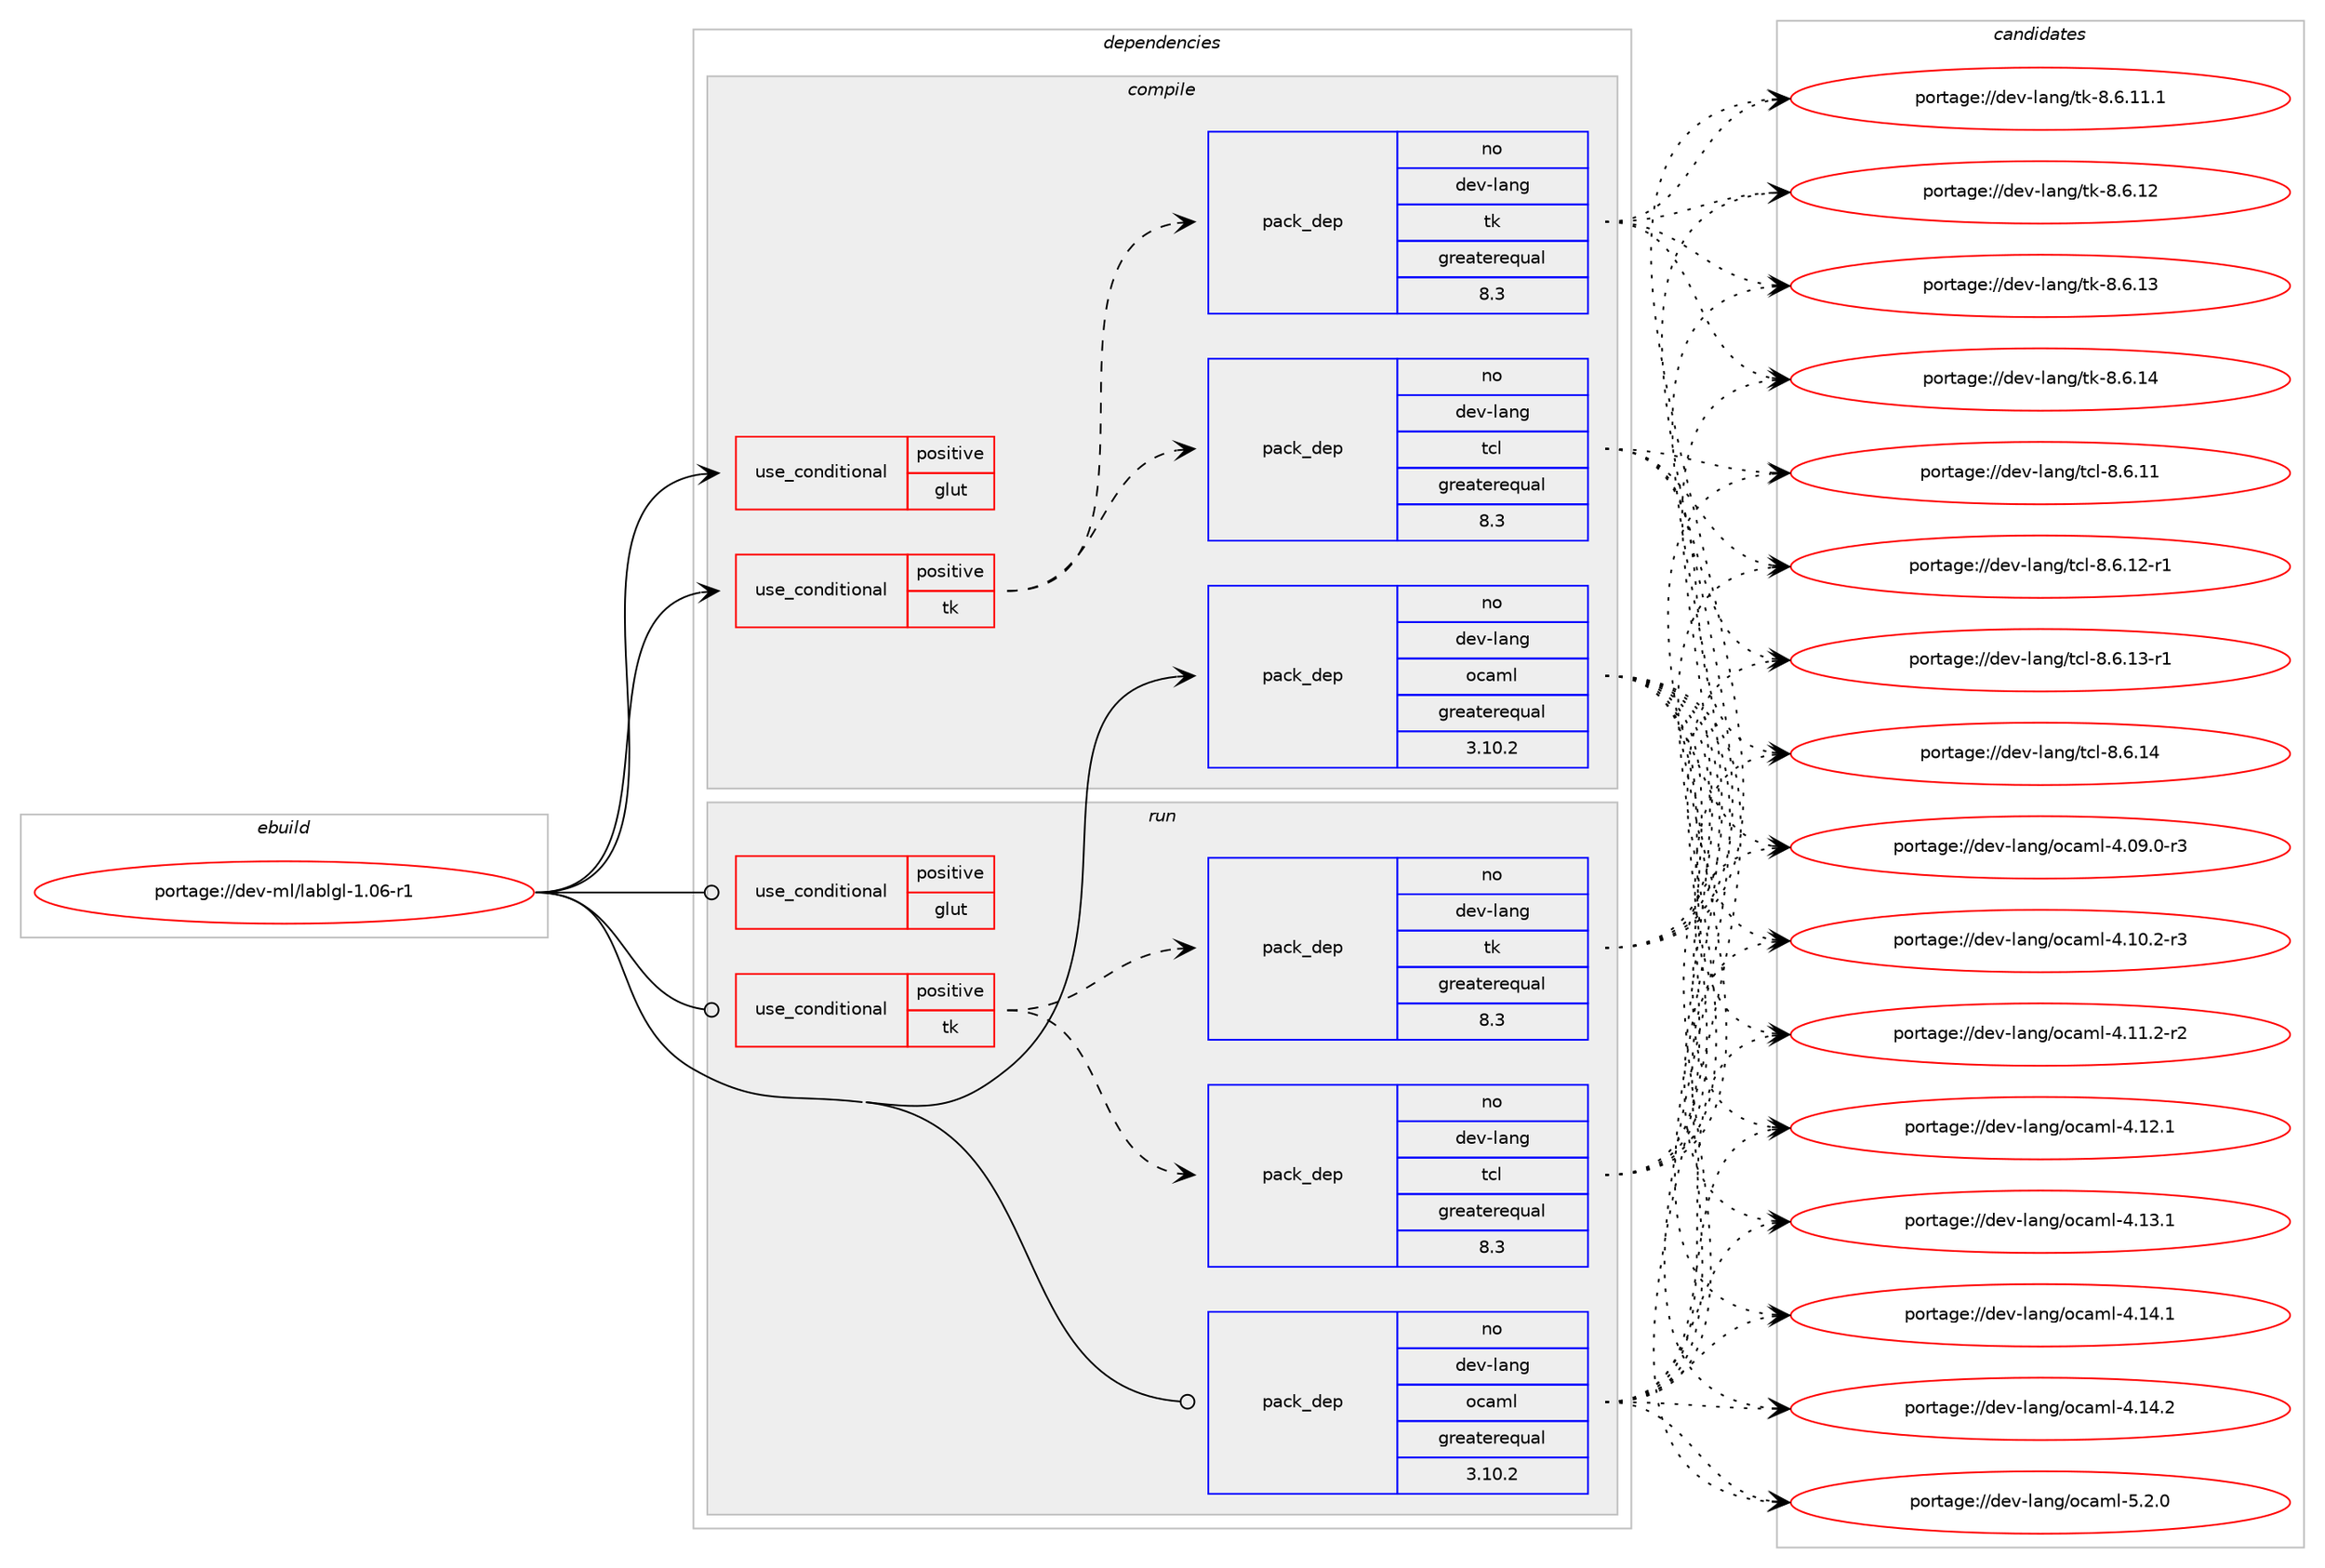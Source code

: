 digraph prolog {

# *************
# Graph options
# *************

newrank=true;
concentrate=true;
compound=true;
graph [rankdir=LR,fontname=Helvetica,fontsize=10,ranksep=1.5];#, ranksep=2.5, nodesep=0.2];
edge  [arrowhead=vee];
node  [fontname=Helvetica,fontsize=10];

# **********
# The ebuild
# **********

subgraph cluster_leftcol {
color=gray;
rank=same;
label=<<i>ebuild</i>>;
id [label="portage://dev-ml/lablgl-1.06-r1", color=red, width=4, href="../dev-ml/lablgl-1.06-r1.svg"];
}

# ****************
# The dependencies
# ****************

subgraph cluster_midcol {
color=gray;
label=<<i>dependencies</i>>;
subgraph cluster_compile {
fillcolor="#eeeeee";
style=filled;
label=<<i>compile</i>>;
subgraph cond28478 {
dependency60016 [label=<<TABLE BORDER="0" CELLBORDER="1" CELLSPACING="0" CELLPADDING="4"><TR><TD ROWSPAN="3" CELLPADDING="10">use_conditional</TD></TR><TR><TD>positive</TD></TR><TR><TD>glut</TD></TR></TABLE>>, shape=none, color=red];
# *** BEGIN UNKNOWN DEPENDENCY TYPE (TODO) ***
# dependency60016 -> package_dependency(portage://dev-ml/lablgl-1.06-r1,install,no,media-libs,freeglut,none,[,,],[],[])
# *** END UNKNOWN DEPENDENCY TYPE (TODO) ***

}
id:e -> dependency60016:w [weight=20,style="solid",arrowhead="vee"];
subgraph cond28479 {
dependency60017 [label=<<TABLE BORDER="0" CELLBORDER="1" CELLSPACING="0" CELLPADDING="4"><TR><TD ROWSPAN="3" CELLPADDING="10">use_conditional</TD></TR><TR><TD>positive</TD></TR><TR><TD>tk</TD></TR></TABLE>>, shape=none, color=red];
subgraph pack30374 {
dependency60018 [label=<<TABLE BORDER="0" CELLBORDER="1" CELLSPACING="0" CELLPADDING="4" WIDTH="220"><TR><TD ROWSPAN="6" CELLPADDING="30">pack_dep</TD></TR><TR><TD WIDTH="110">no</TD></TR><TR><TD>dev-lang</TD></TR><TR><TD>tcl</TD></TR><TR><TD>greaterequal</TD></TR><TR><TD>8.3</TD></TR></TABLE>>, shape=none, color=blue];
}
dependency60017:e -> dependency60018:w [weight=20,style="dashed",arrowhead="vee"];
subgraph pack30375 {
dependency60019 [label=<<TABLE BORDER="0" CELLBORDER="1" CELLSPACING="0" CELLPADDING="4" WIDTH="220"><TR><TD ROWSPAN="6" CELLPADDING="30">pack_dep</TD></TR><TR><TD WIDTH="110">no</TD></TR><TR><TD>dev-lang</TD></TR><TR><TD>tk</TD></TR><TR><TD>greaterequal</TD></TR><TR><TD>8.3</TD></TR></TABLE>>, shape=none, color=blue];
}
dependency60017:e -> dependency60019:w [weight=20,style="dashed",arrowhead="vee"];
# *** BEGIN UNKNOWN DEPENDENCY TYPE (TODO) ***
# dependency60017 -> package_dependency(portage://dev-ml/lablgl-1.06-r1,install,no,dev-ml,labltk,none,[,,],any_same_slot,[])
# *** END UNKNOWN DEPENDENCY TYPE (TODO) ***

}
id:e -> dependency60017:w [weight=20,style="solid",arrowhead="vee"];
subgraph pack30376 {
dependency60020 [label=<<TABLE BORDER="0" CELLBORDER="1" CELLSPACING="0" CELLPADDING="4" WIDTH="220"><TR><TD ROWSPAN="6" CELLPADDING="30">pack_dep</TD></TR><TR><TD WIDTH="110">no</TD></TR><TR><TD>dev-lang</TD></TR><TR><TD>ocaml</TD></TR><TR><TD>greaterequal</TD></TR><TR><TD>3.10.2</TD></TR></TABLE>>, shape=none, color=blue];
}
id:e -> dependency60020:w [weight=20,style="solid",arrowhead="vee"];
# *** BEGIN UNKNOWN DEPENDENCY TYPE (TODO) ***
# id -> package_dependency(portage://dev-ml/lablgl-1.06-r1,install,no,virtual,glu,none,[,,],[],[])
# *** END UNKNOWN DEPENDENCY TYPE (TODO) ***

# *** BEGIN UNKNOWN DEPENDENCY TYPE (TODO) ***
# id -> package_dependency(portage://dev-ml/lablgl-1.06-r1,install,no,virtual,opengl,none,[,,],[],[])
# *** END UNKNOWN DEPENDENCY TYPE (TODO) ***

# *** BEGIN UNKNOWN DEPENDENCY TYPE (TODO) ***
# id -> package_dependency(portage://dev-ml/lablgl-1.06-r1,install,no,x11-libs,libX11,none,[,,],[],[])
# *** END UNKNOWN DEPENDENCY TYPE (TODO) ***

# *** BEGIN UNKNOWN DEPENDENCY TYPE (TODO) ***
# id -> package_dependency(portage://dev-ml/lablgl-1.06-r1,install,no,x11-libs,libXext,none,[,,],[],[])
# *** END UNKNOWN DEPENDENCY TYPE (TODO) ***

# *** BEGIN UNKNOWN DEPENDENCY TYPE (TODO) ***
# id -> package_dependency(portage://dev-ml/lablgl-1.06-r1,install,no,x11-libs,libXmu,none,[,,],[],[])
# *** END UNKNOWN DEPENDENCY TYPE (TODO) ***

}
subgraph cluster_compileandrun {
fillcolor="#eeeeee";
style=filled;
label=<<i>compile and run</i>>;
}
subgraph cluster_run {
fillcolor="#eeeeee";
style=filled;
label=<<i>run</i>>;
subgraph cond28480 {
dependency60021 [label=<<TABLE BORDER="0" CELLBORDER="1" CELLSPACING="0" CELLPADDING="4"><TR><TD ROWSPAN="3" CELLPADDING="10">use_conditional</TD></TR><TR><TD>positive</TD></TR><TR><TD>glut</TD></TR></TABLE>>, shape=none, color=red];
# *** BEGIN UNKNOWN DEPENDENCY TYPE (TODO) ***
# dependency60021 -> package_dependency(portage://dev-ml/lablgl-1.06-r1,run,no,media-libs,freeglut,none,[,,],[],[])
# *** END UNKNOWN DEPENDENCY TYPE (TODO) ***

}
id:e -> dependency60021:w [weight=20,style="solid",arrowhead="odot"];
subgraph cond28481 {
dependency60022 [label=<<TABLE BORDER="0" CELLBORDER="1" CELLSPACING="0" CELLPADDING="4"><TR><TD ROWSPAN="3" CELLPADDING="10">use_conditional</TD></TR><TR><TD>positive</TD></TR><TR><TD>tk</TD></TR></TABLE>>, shape=none, color=red];
subgraph pack30377 {
dependency60023 [label=<<TABLE BORDER="0" CELLBORDER="1" CELLSPACING="0" CELLPADDING="4" WIDTH="220"><TR><TD ROWSPAN="6" CELLPADDING="30">pack_dep</TD></TR><TR><TD WIDTH="110">no</TD></TR><TR><TD>dev-lang</TD></TR><TR><TD>tcl</TD></TR><TR><TD>greaterequal</TD></TR><TR><TD>8.3</TD></TR></TABLE>>, shape=none, color=blue];
}
dependency60022:e -> dependency60023:w [weight=20,style="dashed",arrowhead="vee"];
subgraph pack30378 {
dependency60024 [label=<<TABLE BORDER="0" CELLBORDER="1" CELLSPACING="0" CELLPADDING="4" WIDTH="220"><TR><TD ROWSPAN="6" CELLPADDING="30">pack_dep</TD></TR><TR><TD WIDTH="110">no</TD></TR><TR><TD>dev-lang</TD></TR><TR><TD>tk</TD></TR><TR><TD>greaterequal</TD></TR><TR><TD>8.3</TD></TR></TABLE>>, shape=none, color=blue];
}
dependency60022:e -> dependency60024:w [weight=20,style="dashed",arrowhead="vee"];
# *** BEGIN UNKNOWN DEPENDENCY TYPE (TODO) ***
# dependency60022 -> package_dependency(portage://dev-ml/lablgl-1.06-r1,run,no,dev-ml,labltk,none,[,,],any_same_slot,[])
# *** END UNKNOWN DEPENDENCY TYPE (TODO) ***

}
id:e -> dependency60022:w [weight=20,style="solid",arrowhead="odot"];
subgraph pack30379 {
dependency60025 [label=<<TABLE BORDER="0" CELLBORDER="1" CELLSPACING="0" CELLPADDING="4" WIDTH="220"><TR><TD ROWSPAN="6" CELLPADDING="30">pack_dep</TD></TR><TR><TD WIDTH="110">no</TD></TR><TR><TD>dev-lang</TD></TR><TR><TD>ocaml</TD></TR><TR><TD>greaterequal</TD></TR><TR><TD>3.10.2</TD></TR></TABLE>>, shape=none, color=blue];
}
id:e -> dependency60025:w [weight=20,style="solid",arrowhead="odot"];
# *** BEGIN UNKNOWN DEPENDENCY TYPE (TODO) ***
# id -> package_dependency(portage://dev-ml/lablgl-1.06-r1,run,no,virtual,glu,none,[,,],[],[])
# *** END UNKNOWN DEPENDENCY TYPE (TODO) ***

# *** BEGIN UNKNOWN DEPENDENCY TYPE (TODO) ***
# id -> package_dependency(portage://dev-ml/lablgl-1.06-r1,run,no,virtual,opengl,none,[,,],[],[])
# *** END UNKNOWN DEPENDENCY TYPE (TODO) ***

# *** BEGIN UNKNOWN DEPENDENCY TYPE (TODO) ***
# id -> package_dependency(portage://dev-ml/lablgl-1.06-r1,run,no,x11-libs,libX11,none,[,,],[],[])
# *** END UNKNOWN DEPENDENCY TYPE (TODO) ***

# *** BEGIN UNKNOWN DEPENDENCY TYPE (TODO) ***
# id -> package_dependency(portage://dev-ml/lablgl-1.06-r1,run,no,x11-libs,libXext,none,[,,],[],[])
# *** END UNKNOWN DEPENDENCY TYPE (TODO) ***

# *** BEGIN UNKNOWN DEPENDENCY TYPE (TODO) ***
# id -> package_dependency(portage://dev-ml/lablgl-1.06-r1,run,no,x11-libs,libXmu,none,[,,],[],[])
# *** END UNKNOWN DEPENDENCY TYPE (TODO) ***

}
}

# **************
# The candidates
# **************

subgraph cluster_choices {
rank=same;
color=gray;
label=<<i>candidates</i>>;

subgraph choice30374 {
color=black;
nodesep=1;
choice1001011184510897110103471169910845564654464949 [label="portage://dev-lang/tcl-8.6.11", color=red, width=4,href="../dev-lang/tcl-8.6.11.svg"];
choice10010111845108971101034711699108455646544649504511449 [label="portage://dev-lang/tcl-8.6.12-r1", color=red, width=4,href="../dev-lang/tcl-8.6.12-r1.svg"];
choice10010111845108971101034711699108455646544649514511449 [label="portage://dev-lang/tcl-8.6.13-r1", color=red, width=4,href="../dev-lang/tcl-8.6.13-r1.svg"];
choice1001011184510897110103471169910845564654464952 [label="portage://dev-lang/tcl-8.6.14", color=red, width=4,href="../dev-lang/tcl-8.6.14.svg"];
dependency60018:e -> choice1001011184510897110103471169910845564654464949:w [style=dotted,weight="100"];
dependency60018:e -> choice10010111845108971101034711699108455646544649504511449:w [style=dotted,weight="100"];
dependency60018:e -> choice10010111845108971101034711699108455646544649514511449:w [style=dotted,weight="100"];
dependency60018:e -> choice1001011184510897110103471169910845564654464952:w [style=dotted,weight="100"];
}
subgraph choice30375 {
color=black;
nodesep=1;
choice100101118451089711010347116107455646544649494649 [label="portage://dev-lang/tk-8.6.11.1", color=red, width=4,href="../dev-lang/tk-8.6.11.1.svg"];
choice10010111845108971101034711610745564654464950 [label="portage://dev-lang/tk-8.6.12", color=red, width=4,href="../dev-lang/tk-8.6.12.svg"];
choice10010111845108971101034711610745564654464951 [label="portage://dev-lang/tk-8.6.13", color=red, width=4,href="../dev-lang/tk-8.6.13.svg"];
choice10010111845108971101034711610745564654464952 [label="portage://dev-lang/tk-8.6.14", color=red, width=4,href="../dev-lang/tk-8.6.14.svg"];
dependency60019:e -> choice100101118451089711010347116107455646544649494649:w [style=dotted,weight="100"];
dependency60019:e -> choice10010111845108971101034711610745564654464950:w [style=dotted,weight="100"];
dependency60019:e -> choice10010111845108971101034711610745564654464951:w [style=dotted,weight="100"];
dependency60019:e -> choice10010111845108971101034711610745564654464952:w [style=dotted,weight="100"];
}
subgraph choice30376 {
color=black;
nodesep=1;
choice1001011184510897110103471119997109108455246485746484511451 [label="portage://dev-lang/ocaml-4.09.0-r3", color=red, width=4,href="../dev-lang/ocaml-4.09.0-r3.svg"];
choice1001011184510897110103471119997109108455246494846504511451 [label="portage://dev-lang/ocaml-4.10.2-r3", color=red, width=4,href="../dev-lang/ocaml-4.10.2-r3.svg"];
choice1001011184510897110103471119997109108455246494946504511450 [label="portage://dev-lang/ocaml-4.11.2-r2", color=red, width=4,href="../dev-lang/ocaml-4.11.2-r2.svg"];
choice100101118451089711010347111999710910845524649504649 [label="portage://dev-lang/ocaml-4.12.1", color=red, width=4,href="../dev-lang/ocaml-4.12.1.svg"];
choice100101118451089711010347111999710910845524649514649 [label="portage://dev-lang/ocaml-4.13.1", color=red, width=4,href="../dev-lang/ocaml-4.13.1.svg"];
choice100101118451089711010347111999710910845524649524649 [label="portage://dev-lang/ocaml-4.14.1", color=red, width=4,href="../dev-lang/ocaml-4.14.1.svg"];
choice100101118451089711010347111999710910845524649524650 [label="portage://dev-lang/ocaml-4.14.2", color=red, width=4,href="../dev-lang/ocaml-4.14.2.svg"];
choice1001011184510897110103471119997109108455346504648 [label="portage://dev-lang/ocaml-5.2.0", color=red, width=4,href="../dev-lang/ocaml-5.2.0.svg"];
dependency60020:e -> choice1001011184510897110103471119997109108455246485746484511451:w [style=dotted,weight="100"];
dependency60020:e -> choice1001011184510897110103471119997109108455246494846504511451:w [style=dotted,weight="100"];
dependency60020:e -> choice1001011184510897110103471119997109108455246494946504511450:w [style=dotted,weight="100"];
dependency60020:e -> choice100101118451089711010347111999710910845524649504649:w [style=dotted,weight="100"];
dependency60020:e -> choice100101118451089711010347111999710910845524649514649:w [style=dotted,weight="100"];
dependency60020:e -> choice100101118451089711010347111999710910845524649524649:w [style=dotted,weight="100"];
dependency60020:e -> choice100101118451089711010347111999710910845524649524650:w [style=dotted,weight="100"];
dependency60020:e -> choice1001011184510897110103471119997109108455346504648:w [style=dotted,weight="100"];
}
subgraph choice30377 {
color=black;
nodesep=1;
choice1001011184510897110103471169910845564654464949 [label="portage://dev-lang/tcl-8.6.11", color=red, width=4,href="../dev-lang/tcl-8.6.11.svg"];
choice10010111845108971101034711699108455646544649504511449 [label="portage://dev-lang/tcl-8.6.12-r1", color=red, width=4,href="../dev-lang/tcl-8.6.12-r1.svg"];
choice10010111845108971101034711699108455646544649514511449 [label="portage://dev-lang/tcl-8.6.13-r1", color=red, width=4,href="../dev-lang/tcl-8.6.13-r1.svg"];
choice1001011184510897110103471169910845564654464952 [label="portage://dev-lang/tcl-8.6.14", color=red, width=4,href="../dev-lang/tcl-8.6.14.svg"];
dependency60023:e -> choice1001011184510897110103471169910845564654464949:w [style=dotted,weight="100"];
dependency60023:e -> choice10010111845108971101034711699108455646544649504511449:w [style=dotted,weight="100"];
dependency60023:e -> choice10010111845108971101034711699108455646544649514511449:w [style=dotted,weight="100"];
dependency60023:e -> choice1001011184510897110103471169910845564654464952:w [style=dotted,weight="100"];
}
subgraph choice30378 {
color=black;
nodesep=1;
choice100101118451089711010347116107455646544649494649 [label="portage://dev-lang/tk-8.6.11.1", color=red, width=4,href="../dev-lang/tk-8.6.11.1.svg"];
choice10010111845108971101034711610745564654464950 [label="portage://dev-lang/tk-8.6.12", color=red, width=4,href="../dev-lang/tk-8.6.12.svg"];
choice10010111845108971101034711610745564654464951 [label="portage://dev-lang/tk-8.6.13", color=red, width=4,href="../dev-lang/tk-8.6.13.svg"];
choice10010111845108971101034711610745564654464952 [label="portage://dev-lang/tk-8.6.14", color=red, width=4,href="../dev-lang/tk-8.6.14.svg"];
dependency60024:e -> choice100101118451089711010347116107455646544649494649:w [style=dotted,weight="100"];
dependency60024:e -> choice10010111845108971101034711610745564654464950:w [style=dotted,weight="100"];
dependency60024:e -> choice10010111845108971101034711610745564654464951:w [style=dotted,weight="100"];
dependency60024:e -> choice10010111845108971101034711610745564654464952:w [style=dotted,weight="100"];
}
subgraph choice30379 {
color=black;
nodesep=1;
choice1001011184510897110103471119997109108455246485746484511451 [label="portage://dev-lang/ocaml-4.09.0-r3", color=red, width=4,href="../dev-lang/ocaml-4.09.0-r3.svg"];
choice1001011184510897110103471119997109108455246494846504511451 [label="portage://dev-lang/ocaml-4.10.2-r3", color=red, width=4,href="../dev-lang/ocaml-4.10.2-r3.svg"];
choice1001011184510897110103471119997109108455246494946504511450 [label="portage://dev-lang/ocaml-4.11.2-r2", color=red, width=4,href="../dev-lang/ocaml-4.11.2-r2.svg"];
choice100101118451089711010347111999710910845524649504649 [label="portage://dev-lang/ocaml-4.12.1", color=red, width=4,href="../dev-lang/ocaml-4.12.1.svg"];
choice100101118451089711010347111999710910845524649514649 [label="portage://dev-lang/ocaml-4.13.1", color=red, width=4,href="../dev-lang/ocaml-4.13.1.svg"];
choice100101118451089711010347111999710910845524649524649 [label="portage://dev-lang/ocaml-4.14.1", color=red, width=4,href="../dev-lang/ocaml-4.14.1.svg"];
choice100101118451089711010347111999710910845524649524650 [label="portage://dev-lang/ocaml-4.14.2", color=red, width=4,href="../dev-lang/ocaml-4.14.2.svg"];
choice1001011184510897110103471119997109108455346504648 [label="portage://dev-lang/ocaml-5.2.0", color=red, width=4,href="../dev-lang/ocaml-5.2.0.svg"];
dependency60025:e -> choice1001011184510897110103471119997109108455246485746484511451:w [style=dotted,weight="100"];
dependency60025:e -> choice1001011184510897110103471119997109108455246494846504511451:w [style=dotted,weight="100"];
dependency60025:e -> choice1001011184510897110103471119997109108455246494946504511450:w [style=dotted,weight="100"];
dependency60025:e -> choice100101118451089711010347111999710910845524649504649:w [style=dotted,weight="100"];
dependency60025:e -> choice100101118451089711010347111999710910845524649514649:w [style=dotted,weight="100"];
dependency60025:e -> choice100101118451089711010347111999710910845524649524649:w [style=dotted,weight="100"];
dependency60025:e -> choice100101118451089711010347111999710910845524649524650:w [style=dotted,weight="100"];
dependency60025:e -> choice1001011184510897110103471119997109108455346504648:w [style=dotted,weight="100"];
}
}

}
